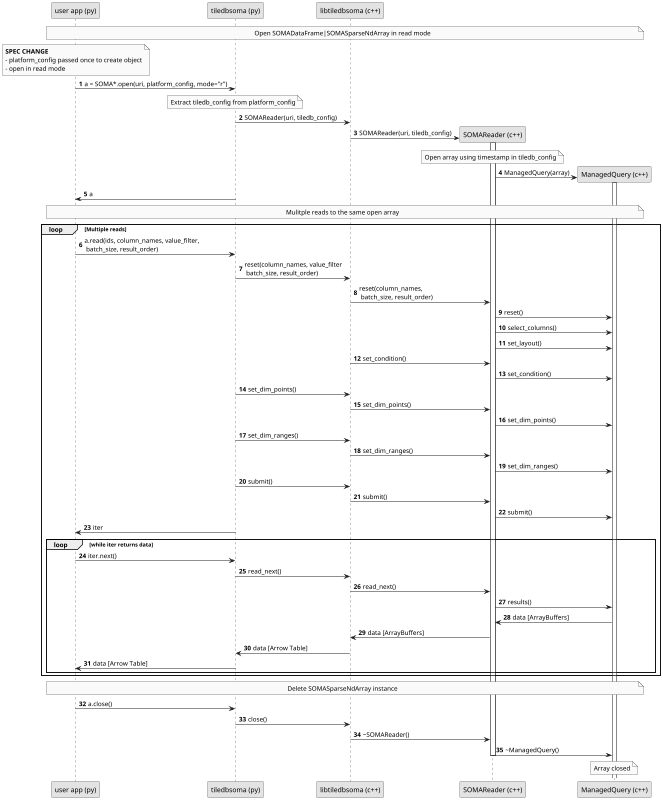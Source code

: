 @startuml

skinparam monochrome true
scale 800 height
autonumber
' autoactivate on

participant "user app (py)" as py
participant "tiledbsoma (py)" as soma
participant "libtiledbsoma (c++)" as clib
participant "SOMAReader (c++)" as sr
participant "ManagedQuery (c++)" as mq


' =====================================
note across: Open SOMADataFrame|SOMASparseNdArray in read mode

note over py: **SPEC CHANGE**\n- platform_config passed once to create object\n- open in read mode
py -> soma : a = SOMA*.open(uri, platform_config, mode="r")
note over soma: Extract tiledb_config from platform_config
soma -> clib : SOMAReader(uri, tiledb_config)
clib -> sr ** : SOMAReader(uri, tiledb_config)
sr++
note over sr: Open array using timestamp in tiledb_config

sr -> mq ** : ManagedQuery(array)
mq ++
soma -> py : a

' =====================================
note across: Mulitple reads to the same open array
loop Multiple reads
    py -> soma : a.read(ids, column_names, value_filter,\n batch_size, result_order)
    soma -> clib : reset(column_names, value_filter\n batch_size, result_order)
    clib -> sr : reset(column_names,\n batch_size, result_order)
    sr -> mq : reset()
    sr -> mq : select_columns()
    sr -> mq : set_layout()

    clib -> sr : set_condition()
    sr -> mq : set_condition()

    soma -> clib : set_dim_points()
    clib -> sr : set_dim_points()
    sr -> mq : set_dim_points()

    soma -> clib : set_dim_ranges()
    clib -> sr : set_dim_ranges()
    sr -> mq : set_dim_ranges()

    soma -> clib : submit()
    clib -> sr : submit()
    sr -> mq : submit()
    soma -> py : iter


    loop while iter returns data
        py -> soma : iter.next()
        soma -> clib : read_next()
        clib -> sr : read_next()
        sr -> mq : results()
        mq -> sr : data [ArrayBuffers]
        sr -> clib : data [ArrayBuffers]
        clib -> soma : data [Arrow Table]
        soma -> py : data [Arrow Table]
    end
end

' =====================================
note across: Delete SOMASparseNdArray instance

py -> soma : a.close()
soma -> clib : close()
clib -> sr -- : ~SOMAReader()
sr -> mq -- : ~ManagedQuery()
note over mq : Array closed

@enduml
